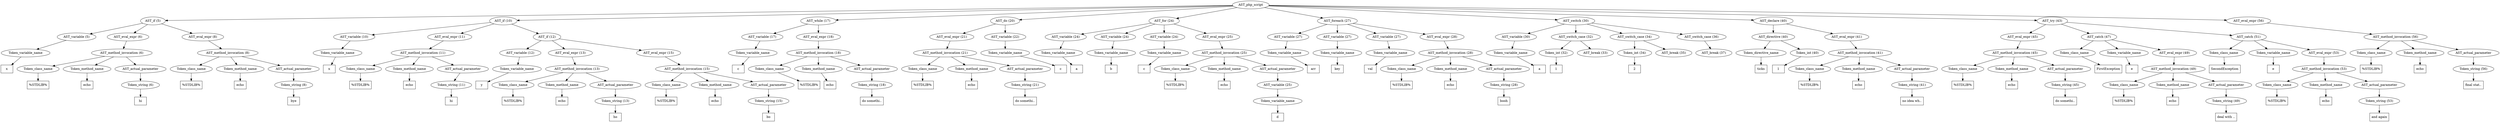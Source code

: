 /*
 * AST in dot format generated by phc -- the PHP compiler
 */

digraph AST {
node_0 [label="AST_php_script"];
node_1 [label="AST_if (5)"];
node_2 [label="AST_variable (5)"];
node_3 [label="Token_variable_name"];
node_4 [label="x", shape=box]
node_3 -> node_4;
node_2 -> node_3;
node_5 [label="AST_eval_expr (6)"];
node_6 [label="AST_method_invocation (6)"];
node_7 [label="Token_class_name"];
node_8 [label="%STDLIB%", shape=box]
node_7 -> node_8;
node_9 [label="Token_method_name"];
node_10 [label="echo", shape=box]
node_9 -> node_10;
node_11 [label="AST_actual_parameter"];
node_12 [label="Token_string (6)"];
node_13 [label="hi", shape=box]
node_12 -> node_13;
node_11 -> node_12;
node_6 -> node_11;
node_6 -> node_9;
node_6 -> node_7;
node_5 -> node_6;
node_14 [label="AST_eval_expr (8)"];
node_15 [label="AST_method_invocation (8)"];
node_16 [label="Token_class_name"];
node_17 [label="%STDLIB%", shape=box]
node_16 -> node_17;
node_18 [label="Token_method_name"];
node_19 [label="echo", shape=box]
node_18 -> node_19;
node_20 [label="AST_actual_parameter"];
node_21 [label="Token_string (8)"];
node_22 [label="bye", shape=box]
node_21 -> node_22;
node_20 -> node_21;
node_15 -> node_20;
node_15 -> node_18;
node_15 -> node_16;
node_14 -> node_15;
node_1 -> node_14;
node_1 -> node_5;
node_1 -> node_2;
node_23 [label="AST_if (10)"];
node_24 [label="AST_variable (10)"];
node_25 [label="Token_variable_name"];
node_26 [label="x", shape=box]
node_25 -> node_26;
node_24 -> node_25;
node_27 [label="AST_eval_expr (11)"];
node_28 [label="AST_method_invocation (11)"];
node_29 [label="Token_class_name"];
node_30 [label="%STDLIB%", shape=box]
node_29 -> node_30;
node_31 [label="Token_method_name"];
node_32 [label="echo", shape=box]
node_31 -> node_32;
node_33 [label="AST_actual_parameter"];
node_34 [label="Token_string (11)"];
node_35 [label="hi", shape=box]
node_34 -> node_35;
node_33 -> node_34;
node_28 -> node_33;
node_28 -> node_31;
node_28 -> node_29;
node_27 -> node_28;
node_36 [label="AST_if (12)"];
node_37 [label="AST_variable (12)"];
node_38 [label="Token_variable_name"];
node_39 [label="y", shape=box]
node_38 -> node_39;
node_37 -> node_38;
node_40 [label="AST_eval_expr (13)"];
node_41 [label="AST_method_invocation (13)"];
node_42 [label="Token_class_name"];
node_43 [label="%STDLIB%", shape=box]
node_42 -> node_43;
node_44 [label="Token_method_name"];
node_45 [label="echo", shape=box]
node_44 -> node_45;
node_46 [label="AST_actual_parameter"];
node_47 [label="Token_string (13)"];
node_48 [label="ho", shape=box]
node_47 -> node_48;
node_46 -> node_47;
node_41 -> node_46;
node_41 -> node_44;
node_41 -> node_42;
node_40 -> node_41;
node_49 [label="AST_eval_expr (15)"];
node_50 [label="AST_method_invocation (15)"];
node_51 [label="Token_class_name"];
node_52 [label="%STDLIB%", shape=box]
node_51 -> node_52;
node_53 [label="Token_method_name"];
node_54 [label="echo", shape=box]
node_53 -> node_54;
node_55 [label="AST_actual_parameter"];
node_56 [label="Token_string (15)"];
node_57 [label="bo", shape=box]
node_56 -> node_57;
node_55 -> node_56;
node_50 -> node_55;
node_50 -> node_53;
node_50 -> node_51;
node_49 -> node_50;
node_36 -> node_49;
node_36 -> node_40;
node_36 -> node_37;
node_23 -> node_36;
node_23 -> node_27;
node_23 -> node_24;
node_58 [label="AST_while (17)"];
node_59 [label="AST_variable (17)"];
node_60 [label="Token_variable_name"];
node_61 [label="c", shape=box]
node_60 -> node_61;
node_59 -> node_60;
node_62 [label="AST_eval_expr (18)"];
node_63 [label="AST_method_invocation (18)"];
node_64 [label="Token_class_name"];
node_65 [label="%STDLIB%", shape=box]
node_64 -> node_65;
node_66 [label="Token_method_name"];
node_67 [label="echo", shape=box]
node_66 -> node_67;
node_68 [label="AST_actual_parameter"];
node_69 [label="Token_string (18)"];
node_70 [label="do somethi..", shape=box]
node_69 -> node_70;
node_68 -> node_69;
node_63 -> node_68;
node_63 -> node_66;
node_63 -> node_64;
node_62 -> node_63;
node_58 -> node_62;
node_58 -> node_59;
node_71 [label="AST_do (20)"];
node_72 [label="AST_eval_expr (21)"];
node_73 [label="AST_method_invocation (21)"];
node_74 [label="Token_class_name"];
node_75 [label="%STDLIB%", shape=box]
node_74 -> node_75;
node_76 [label="Token_method_name"];
node_77 [label="echo", shape=box]
node_76 -> node_77;
node_78 [label="AST_actual_parameter"];
node_79 [label="Token_string (21)"];
node_80 [label="do somethi..", shape=box]
node_79 -> node_80;
node_78 -> node_79;
node_73 -> node_78;
node_73 -> node_76;
node_73 -> node_74;
node_72 -> node_73;
node_81 [label="AST_variable (22)"];
node_82 [label="Token_variable_name"];
node_83 [label="c", shape=box]
node_82 -> node_83;
node_81 -> node_82;
node_71 -> node_81;
node_71 -> node_72;
node_84 [label="AST_for (24)"];
node_85 [label="AST_variable (24)"];
node_86 [label="Token_variable_name"];
node_87 [label="a", shape=box]
node_86 -> node_87;
node_85 -> node_86;
node_88 [label="AST_variable (24)"];
node_89 [label="Token_variable_name"];
node_90 [label="b", shape=box]
node_89 -> node_90;
node_88 -> node_89;
node_91 [label="AST_variable (24)"];
node_92 [label="Token_variable_name"];
node_93 [label="c", shape=box]
node_92 -> node_93;
node_91 -> node_92;
node_94 [label="AST_eval_expr (25)"];
node_95 [label="AST_method_invocation (25)"];
node_96 [label="Token_class_name"];
node_97 [label="%STDLIB%", shape=box]
node_96 -> node_97;
node_98 [label="Token_method_name"];
node_99 [label="echo", shape=box]
node_98 -> node_99;
node_100 [label="AST_actual_parameter"];
node_101 [label="AST_variable (25)"];
node_102 [label="Token_variable_name"];
node_103 [label="d", shape=box]
node_102 -> node_103;
node_101 -> node_102;
node_100 -> node_101;
node_95 -> node_100;
node_95 -> node_98;
node_95 -> node_96;
node_94 -> node_95;
node_84 -> node_94;
node_84 -> node_91;
node_84 -> node_88;
node_84 -> node_85;
node_104 [label="AST_foreach (27)"];
node_105 [label="AST_variable (27)"];
node_106 [label="Token_variable_name"];
node_107 [label="arr", shape=box]
node_106 -> node_107;
node_105 -> node_106;
node_108 [label="AST_variable (27)"];
node_109 [label="Token_variable_name"];
node_110 [label="key", shape=box]
node_109 -> node_110;
node_108 -> node_109;
node_111 [label="AST_variable (27)"];
node_112 [label="Token_variable_name"];
node_113 [label="val", shape=box]
node_112 -> node_113;
node_111 -> node_112;
node_114 [label="AST_eval_expr (28)"];
node_115 [label="AST_method_invocation (28)"];
node_116 [label="Token_class_name"];
node_117 [label="%STDLIB%", shape=box]
node_116 -> node_117;
node_118 [label="Token_method_name"];
node_119 [label="echo", shape=box]
node_118 -> node_119;
node_120 [label="AST_actual_parameter"];
node_121 [label="Token_string (28)"];
node_122 [label="booh", shape=box]
node_121 -> node_122;
node_120 -> node_121;
node_115 -> node_120;
node_115 -> node_118;
node_115 -> node_116;
node_114 -> node_115;
node_104 -> node_114;
node_104 -> node_111;
node_104 -> node_108;
node_104 -> node_105;
node_123 [label="AST_switch (30)"];
node_124 [label="AST_variable (30)"];
node_125 [label="Token_variable_name"];
node_126 [label="a", shape=box]
node_125 -> node_126;
node_124 -> node_125;
node_127 [label="AST_switch_case (32)"];
node_128 [label="Token_int (32)"];
node_129 [label="1", shape=box]
node_128 -> node_129;
node_130 [label="AST_break (33)"];
node_127 -> node_130;
node_127 -> node_128;
node_131 [label="AST_switch_case (34)"];
node_132 [label="Token_int (34)"];
node_133 [label="2", shape=box]
node_132 -> node_133;
node_134 [label="AST_break (35)"];
node_131 -> node_134;
node_131 -> node_132;
node_135 [label="AST_switch_case (36)"];
node_136 [label="AST_break (37)"];
node_135 -> node_136;
node_123 -> node_135;
node_123 -> node_131;
node_123 -> node_127;
node_123 -> node_124;
node_137 [label="AST_declare (40)"];
node_138 [label="AST_directive (40)"];
node_139 [label="Token_directive_name"];
node_140 [label="ticks", shape=box]
node_139 -> node_140;
node_141 [label="Token_int (40)"];
node_142 [label="1", shape=box]
node_141 -> node_142;
node_138 -> node_141;
node_138 -> node_139;
node_143 [label="AST_eval_expr (41)"];
node_144 [label="AST_method_invocation (41)"];
node_145 [label="Token_class_name"];
node_146 [label="%STDLIB%", shape=box]
node_145 -> node_146;
node_147 [label="Token_method_name"];
node_148 [label="echo", shape=box]
node_147 -> node_148;
node_149 [label="AST_actual_parameter"];
node_150 [label="Token_string (41)"];
node_151 [label="no idea wh..", shape=box]
node_150 -> node_151;
node_149 -> node_150;
node_144 -> node_149;
node_144 -> node_147;
node_144 -> node_145;
node_143 -> node_144;
node_137 -> node_143;
node_137 -> node_138;
node_152 [label="AST_try (43)"];
node_153 [label="AST_eval_expr (45)"];
node_154 [label="AST_method_invocation (45)"];
node_155 [label="Token_class_name"];
node_156 [label="%STDLIB%", shape=box]
node_155 -> node_156;
node_157 [label="Token_method_name"];
node_158 [label="echo", shape=box]
node_157 -> node_158;
node_159 [label="AST_actual_parameter"];
node_160 [label="Token_string (45)"];
node_161 [label="do somethi..", shape=box]
node_160 -> node_161;
node_159 -> node_160;
node_154 -> node_159;
node_154 -> node_157;
node_154 -> node_155;
node_153 -> node_154;
node_162 [label="AST_catch (47)"];
node_163 [label="Token_class_name"];
node_164 [label="FirstException", shape=box]
node_163 -> node_164;
node_165 [label="Token_variable_name"];
node_166 [label="e", shape=box]
node_165 -> node_166;
node_167 [label="AST_eval_expr (49)"];
node_168 [label="AST_method_invocation (49)"];
node_169 [label="Token_class_name"];
node_170 [label="%STDLIB%", shape=box]
node_169 -> node_170;
node_171 [label="Token_method_name"];
node_172 [label="echo", shape=box]
node_171 -> node_172;
node_173 [label="AST_actual_parameter"];
node_174 [label="Token_string (49)"];
node_175 [label="deal with ..", shape=box]
node_174 -> node_175;
node_173 -> node_174;
node_168 -> node_173;
node_168 -> node_171;
node_168 -> node_169;
node_167 -> node_168;
node_162 -> node_167;
node_162 -> node_165;
node_162 -> node_163;
node_176 [label="AST_catch (51)"];
node_177 [label="Token_class_name"];
node_178 [label="SecondException", shape=box]
node_177 -> node_178;
node_179 [label="Token_variable_name"];
node_180 [label="e", shape=box]
node_179 -> node_180;
node_181 [label="AST_eval_expr (53)"];
node_182 [label="AST_method_invocation (53)"];
node_183 [label="Token_class_name"];
node_184 [label="%STDLIB%", shape=box]
node_183 -> node_184;
node_185 [label="Token_method_name"];
node_186 [label="echo", shape=box]
node_185 -> node_186;
node_187 [label="AST_actual_parameter"];
node_188 [label="Token_string (53)"];
node_189 [label="and again", shape=box]
node_188 -> node_189;
node_187 -> node_188;
node_182 -> node_187;
node_182 -> node_185;
node_182 -> node_183;
node_181 -> node_182;
node_176 -> node_181;
node_176 -> node_179;
node_176 -> node_177;
node_152 -> node_176;
node_152 -> node_162;
node_152 -> node_153;
node_190 [label="AST_eval_expr (56)"];
node_191 [label="AST_method_invocation (56)"];
node_192 [label="Token_class_name"];
node_193 [label="%STDLIB%", shape=box]
node_192 -> node_193;
node_194 [label="Token_method_name"];
node_195 [label="echo", shape=box]
node_194 -> node_195;
node_196 [label="AST_actual_parameter"];
node_197 [label="Token_string (56)"];
node_198 [label="final stat..", shape=box]
node_197 -> node_198;
node_196 -> node_197;
node_191 -> node_196;
node_191 -> node_194;
node_191 -> node_192;
node_190 -> node_191;
node_0 -> node_190;
node_0 -> node_152;
node_0 -> node_137;
node_0 -> node_123;
node_0 -> node_104;
node_0 -> node_84;
node_0 -> node_71;
node_0 -> node_58;
node_0 -> node_23;
node_0 -> node_1;
}

